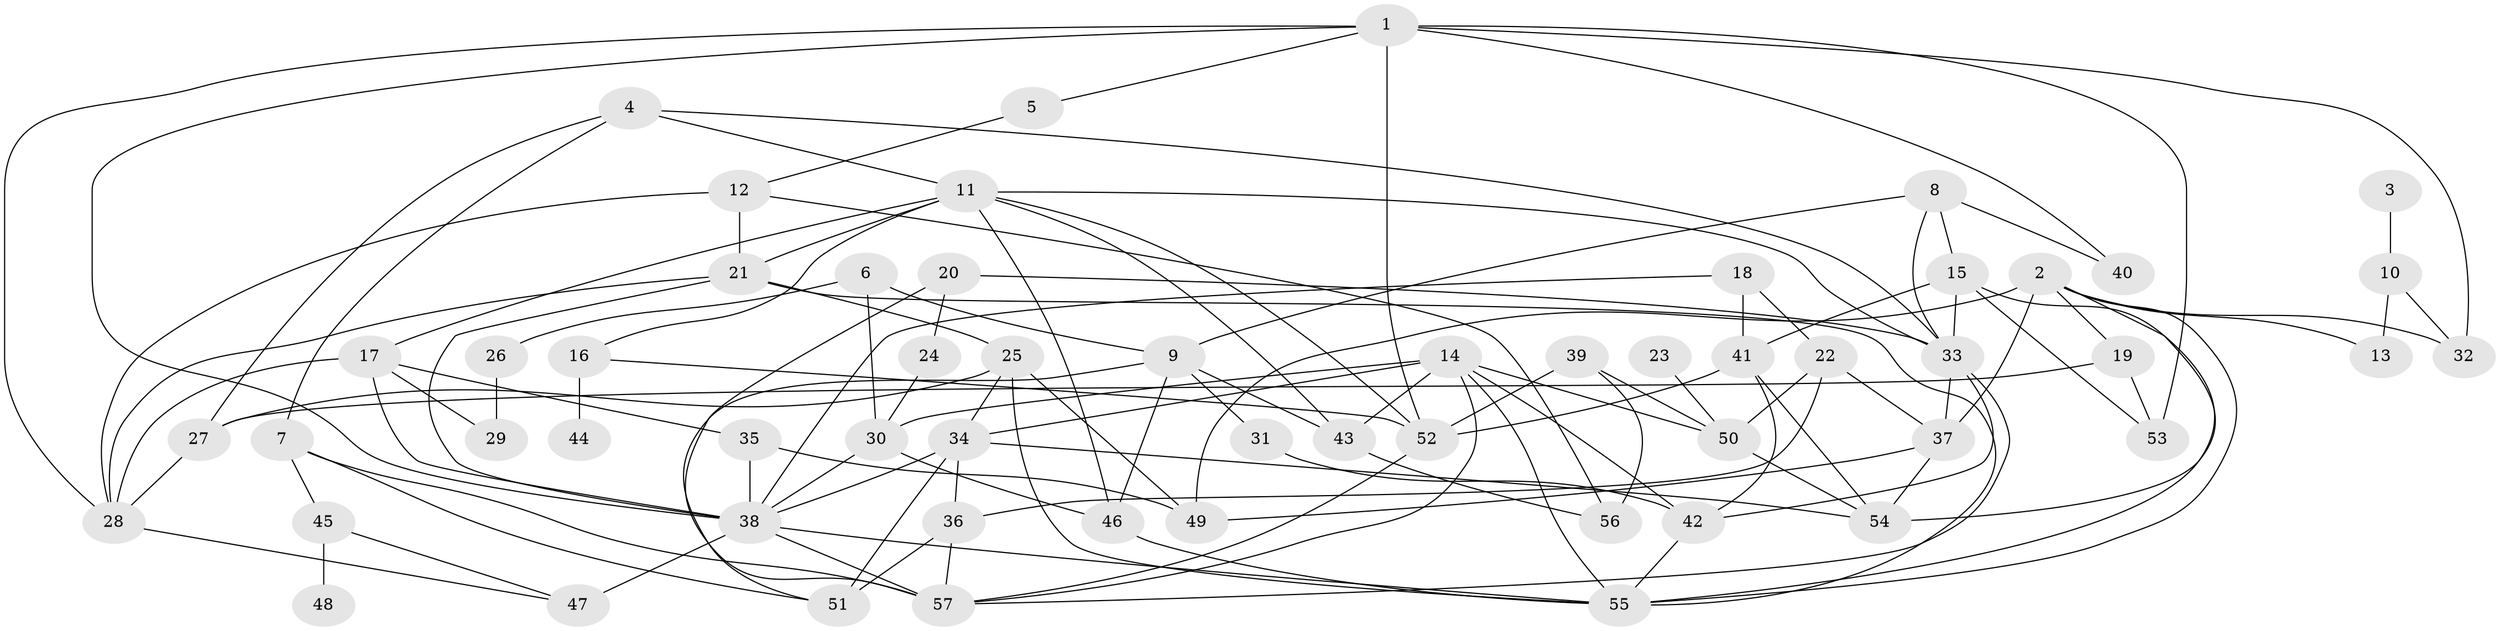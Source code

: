 // original degree distribution, {7: 0.028169014084507043, 6: 0.04225352112676056, 8: 0.007042253521126761, 5: 0.07042253521126761, 1: 0.16901408450704225, 4: 0.16901408450704225, 3: 0.23943661971830985, 2: 0.2746478873239437}
// Generated by graph-tools (version 1.1) at 2025/35/03/04/25 23:35:59]
// undirected, 57 vertices, 119 edges
graph export_dot {
  node [color=gray90,style=filled];
  1;
  2;
  3;
  4;
  5;
  6;
  7;
  8;
  9;
  10;
  11;
  12;
  13;
  14;
  15;
  16;
  17;
  18;
  19;
  20;
  21;
  22;
  23;
  24;
  25;
  26;
  27;
  28;
  29;
  30;
  31;
  32;
  33;
  34;
  35;
  36;
  37;
  38;
  39;
  40;
  41;
  42;
  43;
  44;
  45;
  46;
  47;
  48;
  49;
  50;
  51;
  52;
  53;
  54;
  55;
  56;
  57;
  1 -- 5 [weight=1.0];
  1 -- 28 [weight=1.0];
  1 -- 32 [weight=1.0];
  1 -- 38 [weight=1.0];
  1 -- 40 [weight=1.0];
  1 -- 52 [weight=1.0];
  1 -- 53 [weight=1.0];
  2 -- 13 [weight=1.0];
  2 -- 19 [weight=1.0];
  2 -- 32 [weight=1.0];
  2 -- 37 [weight=1.0];
  2 -- 49 [weight=1.0];
  2 -- 54 [weight=1.0];
  2 -- 55 [weight=1.0];
  3 -- 10 [weight=1.0];
  4 -- 7 [weight=1.0];
  4 -- 11 [weight=1.0];
  4 -- 27 [weight=1.0];
  4 -- 33 [weight=1.0];
  5 -- 12 [weight=1.0];
  6 -- 9 [weight=1.0];
  6 -- 26 [weight=1.0];
  6 -- 30 [weight=1.0];
  7 -- 45 [weight=1.0];
  7 -- 51 [weight=1.0];
  7 -- 57 [weight=1.0];
  8 -- 9 [weight=1.0];
  8 -- 15 [weight=1.0];
  8 -- 33 [weight=1.0];
  8 -- 40 [weight=1.0];
  9 -- 31 [weight=2.0];
  9 -- 43 [weight=1.0];
  9 -- 46 [weight=1.0];
  9 -- 51 [weight=1.0];
  10 -- 13 [weight=1.0];
  10 -- 32 [weight=1.0];
  11 -- 16 [weight=1.0];
  11 -- 17 [weight=1.0];
  11 -- 21 [weight=1.0];
  11 -- 33 [weight=1.0];
  11 -- 43 [weight=1.0];
  11 -- 46 [weight=1.0];
  11 -- 52 [weight=1.0];
  12 -- 21 [weight=2.0];
  12 -- 28 [weight=1.0];
  12 -- 56 [weight=1.0];
  14 -- 30 [weight=1.0];
  14 -- 34 [weight=1.0];
  14 -- 42 [weight=1.0];
  14 -- 43 [weight=1.0];
  14 -- 50 [weight=1.0];
  14 -- 55 [weight=1.0];
  14 -- 57 [weight=1.0];
  15 -- 33 [weight=1.0];
  15 -- 41 [weight=1.0];
  15 -- 53 [weight=1.0];
  15 -- 55 [weight=1.0];
  16 -- 44 [weight=1.0];
  16 -- 52 [weight=1.0];
  17 -- 28 [weight=1.0];
  17 -- 29 [weight=1.0];
  17 -- 35 [weight=1.0];
  17 -- 38 [weight=1.0];
  18 -- 22 [weight=1.0];
  18 -- 38 [weight=1.0];
  18 -- 41 [weight=1.0];
  19 -- 27 [weight=1.0];
  19 -- 53 [weight=1.0];
  20 -- 24 [weight=1.0];
  20 -- 33 [weight=1.0];
  20 -- 57 [weight=2.0];
  21 -- 25 [weight=1.0];
  21 -- 28 [weight=1.0];
  21 -- 38 [weight=1.0];
  21 -- 55 [weight=1.0];
  22 -- 36 [weight=1.0];
  22 -- 37 [weight=1.0];
  22 -- 50 [weight=2.0];
  23 -- 50 [weight=2.0];
  24 -- 30 [weight=1.0];
  25 -- 27 [weight=1.0];
  25 -- 34 [weight=1.0];
  25 -- 49 [weight=1.0];
  25 -- 55 [weight=1.0];
  26 -- 29 [weight=1.0];
  27 -- 28 [weight=1.0];
  28 -- 47 [weight=1.0];
  30 -- 38 [weight=1.0];
  30 -- 46 [weight=1.0];
  31 -- 42 [weight=1.0];
  33 -- 37 [weight=1.0];
  33 -- 42 [weight=1.0];
  33 -- 57 [weight=1.0];
  34 -- 36 [weight=1.0];
  34 -- 38 [weight=1.0];
  34 -- 51 [weight=1.0];
  34 -- 54 [weight=1.0];
  35 -- 38 [weight=1.0];
  35 -- 49 [weight=1.0];
  36 -- 51 [weight=1.0];
  36 -- 57 [weight=1.0];
  37 -- 49 [weight=1.0];
  37 -- 54 [weight=1.0];
  38 -- 47 [weight=2.0];
  38 -- 55 [weight=1.0];
  38 -- 57 [weight=1.0];
  39 -- 50 [weight=1.0];
  39 -- 52 [weight=1.0];
  39 -- 56 [weight=1.0];
  41 -- 42 [weight=1.0];
  41 -- 52 [weight=1.0];
  41 -- 54 [weight=1.0];
  42 -- 55 [weight=1.0];
  43 -- 56 [weight=1.0];
  45 -- 47 [weight=1.0];
  45 -- 48 [weight=1.0];
  46 -- 55 [weight=1.0];
  50 -- 54 [weight=1.0];
  52 -- 57 [weight=1.0];
}
